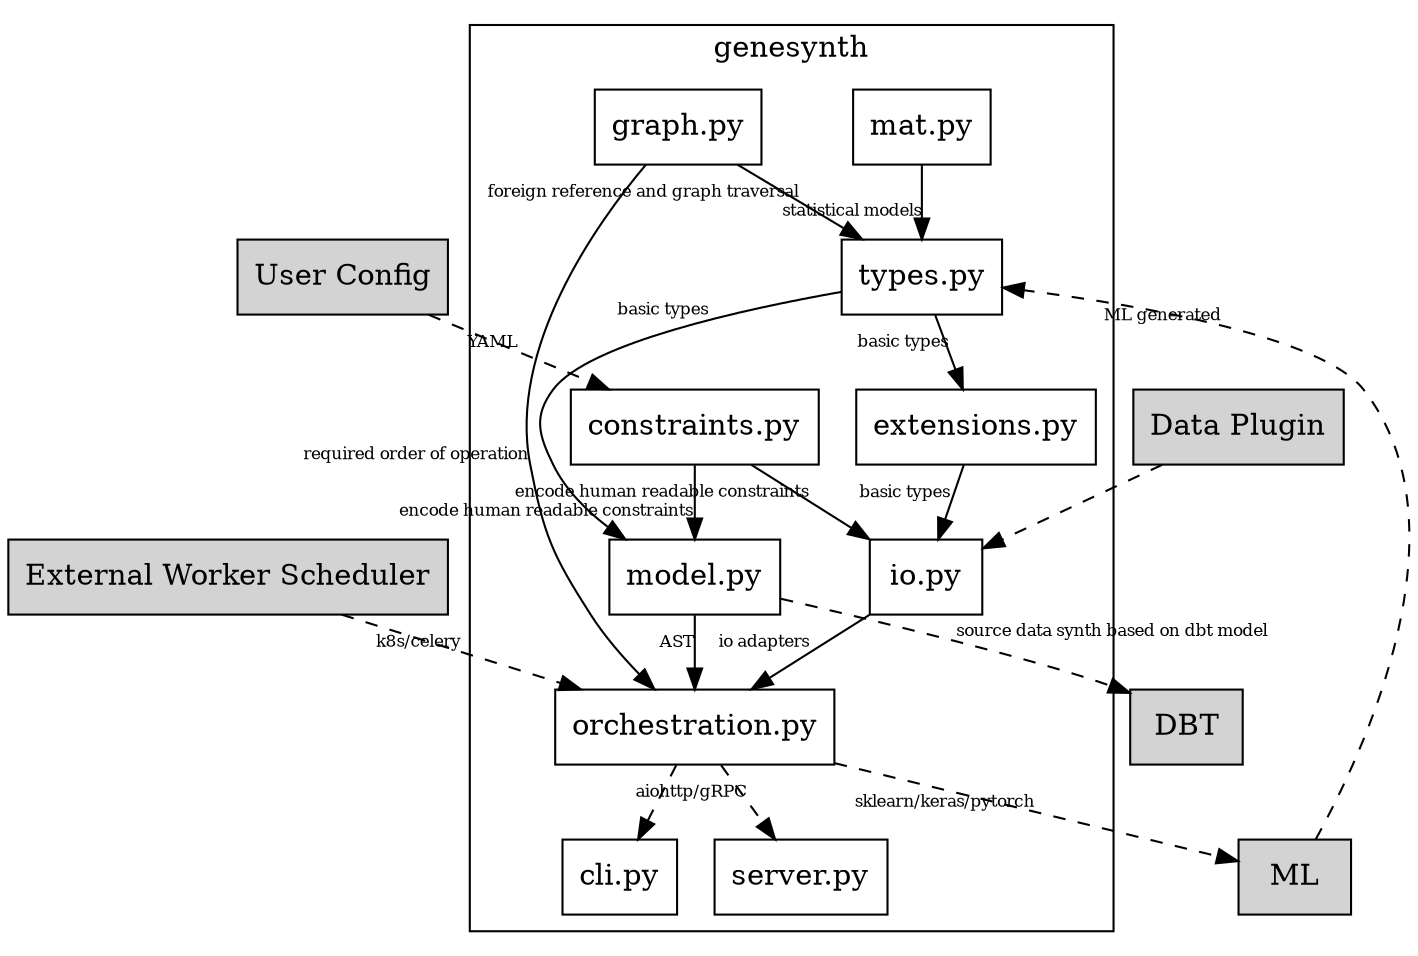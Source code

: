 strict digraph genesynth {
    node [shape=box]
    edge [fontsize=8]

    ML [style=filled, fillcolor=lightgray]
    "User Config" [style=filled, fillcolor=lightgray]
    "Data Plugin" [style=filled, fillcolor=lightgray]
    "External Worker Scheduler" [style=filled, fillcolor=lightgray]
    DBT [style=filled, fillcolor=lightgray]

    ML -> "types.py" [style=dashed, xlabel="ML generated"]
    "User Config" -> "constraints.py" [style=dashed, xlabel="YAML"]
    "Data Plugin" -> "io.py" [style=dashed]
    "External Worker Scheduler" -> "orchestration.py" [style=dashed, xlabel="k8s/celery"]

    subgraph cluster_module {
        label="genesynth"
        "mat.py" -> "types.py" [xlabel="statistical models"]
        "constraints.py" -> "model.py" [xlabel="encode human readable constraints"]
        "constraints.py" -> "io.py" [xlabel="encode human readable constraints"]
        "types.py" -> "extensions.py" [xlabel="basic types"]
        "extensions.py" -> "io.py" [xlabel="basic types"]
        "types.py" -> "model.py" [xlabel="basic types"]
        "model.py" -> "orchestration.py" [xlabel="AST"]
        "graph.py" -> "orchestration.py" [xlabel="required order of operation"]
        "graph.py" -> "types.py" [xlabel="foreign reference and graph traversal"]
        "io.py" -> "orchestration.py" [xlabel="io adapters"]
        "orchestration.py" -> "cli.py" [style=dashed]
        "orchestration.py" -> "server.py" [style=dashed, xlabel="aiohttp/gRPC"]
    }

    "model.py" -> DBT [style=dashed, xlabel="source data synth based on dbt model"]
    "orchestration.py" -> ML [style=dashed, xlabel="sklearn/keras/pytorch"]
}
